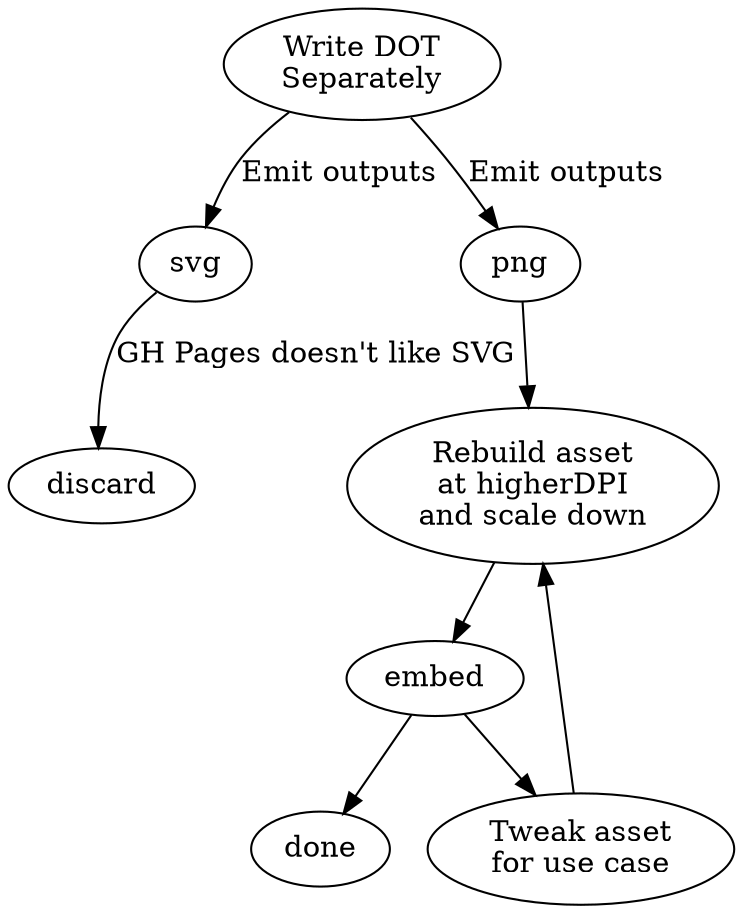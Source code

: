 digraph graphviz_workflow {
    write_asset -> {svg png} [label="Emit outputs"]
    svg -> discard [label="GH Pages doesn't like SVG"]
    png -> rebuild -> embed -> {rewrite_asset done}

    rewrite_asset -> rebuild

    write_asset [label="Write DOT\nSeparately"]
    rebuild [label="Rebuild asset\nat higherDPI\nand scale down"]
    rewrite_asset [label="Tweak asset\nfor use case"]
}
